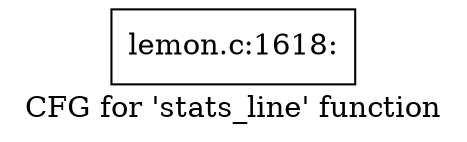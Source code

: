digraph "CFG for 'stats_line' function" {
	label="CFG for 'stats_line' function";

	Node0x562565737ba0 [shape=record,label="{lemon.c:1618:}"];
}
